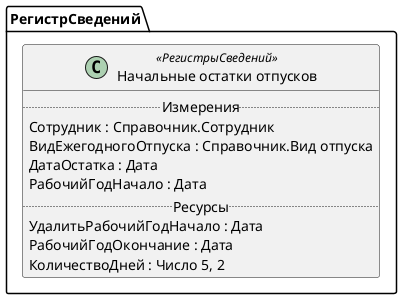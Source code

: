 ﻿@startuml НачальныеОстаткиОтпусков
'!include templates.wsd
'..\include templates.wsd
class РегистрСведений.НачальныеОстаткиОтпусков as "Начальные остатки отпусков" <<РегистрыСведений>>
{
..Измерения..
Сотрудник : Справочник.Сотрудник
ВидЕжегодногоОтпуска : Справочник.Вид отпуска
ДатаОстатка : Дата
РабочийГодНачало : Дата
..Ресурсы..
УдалитьРабочийГодНачало : Дата
РабочийГодОкончание : Дата
КоличествоДней : Число 5, 2
}
@enduml
